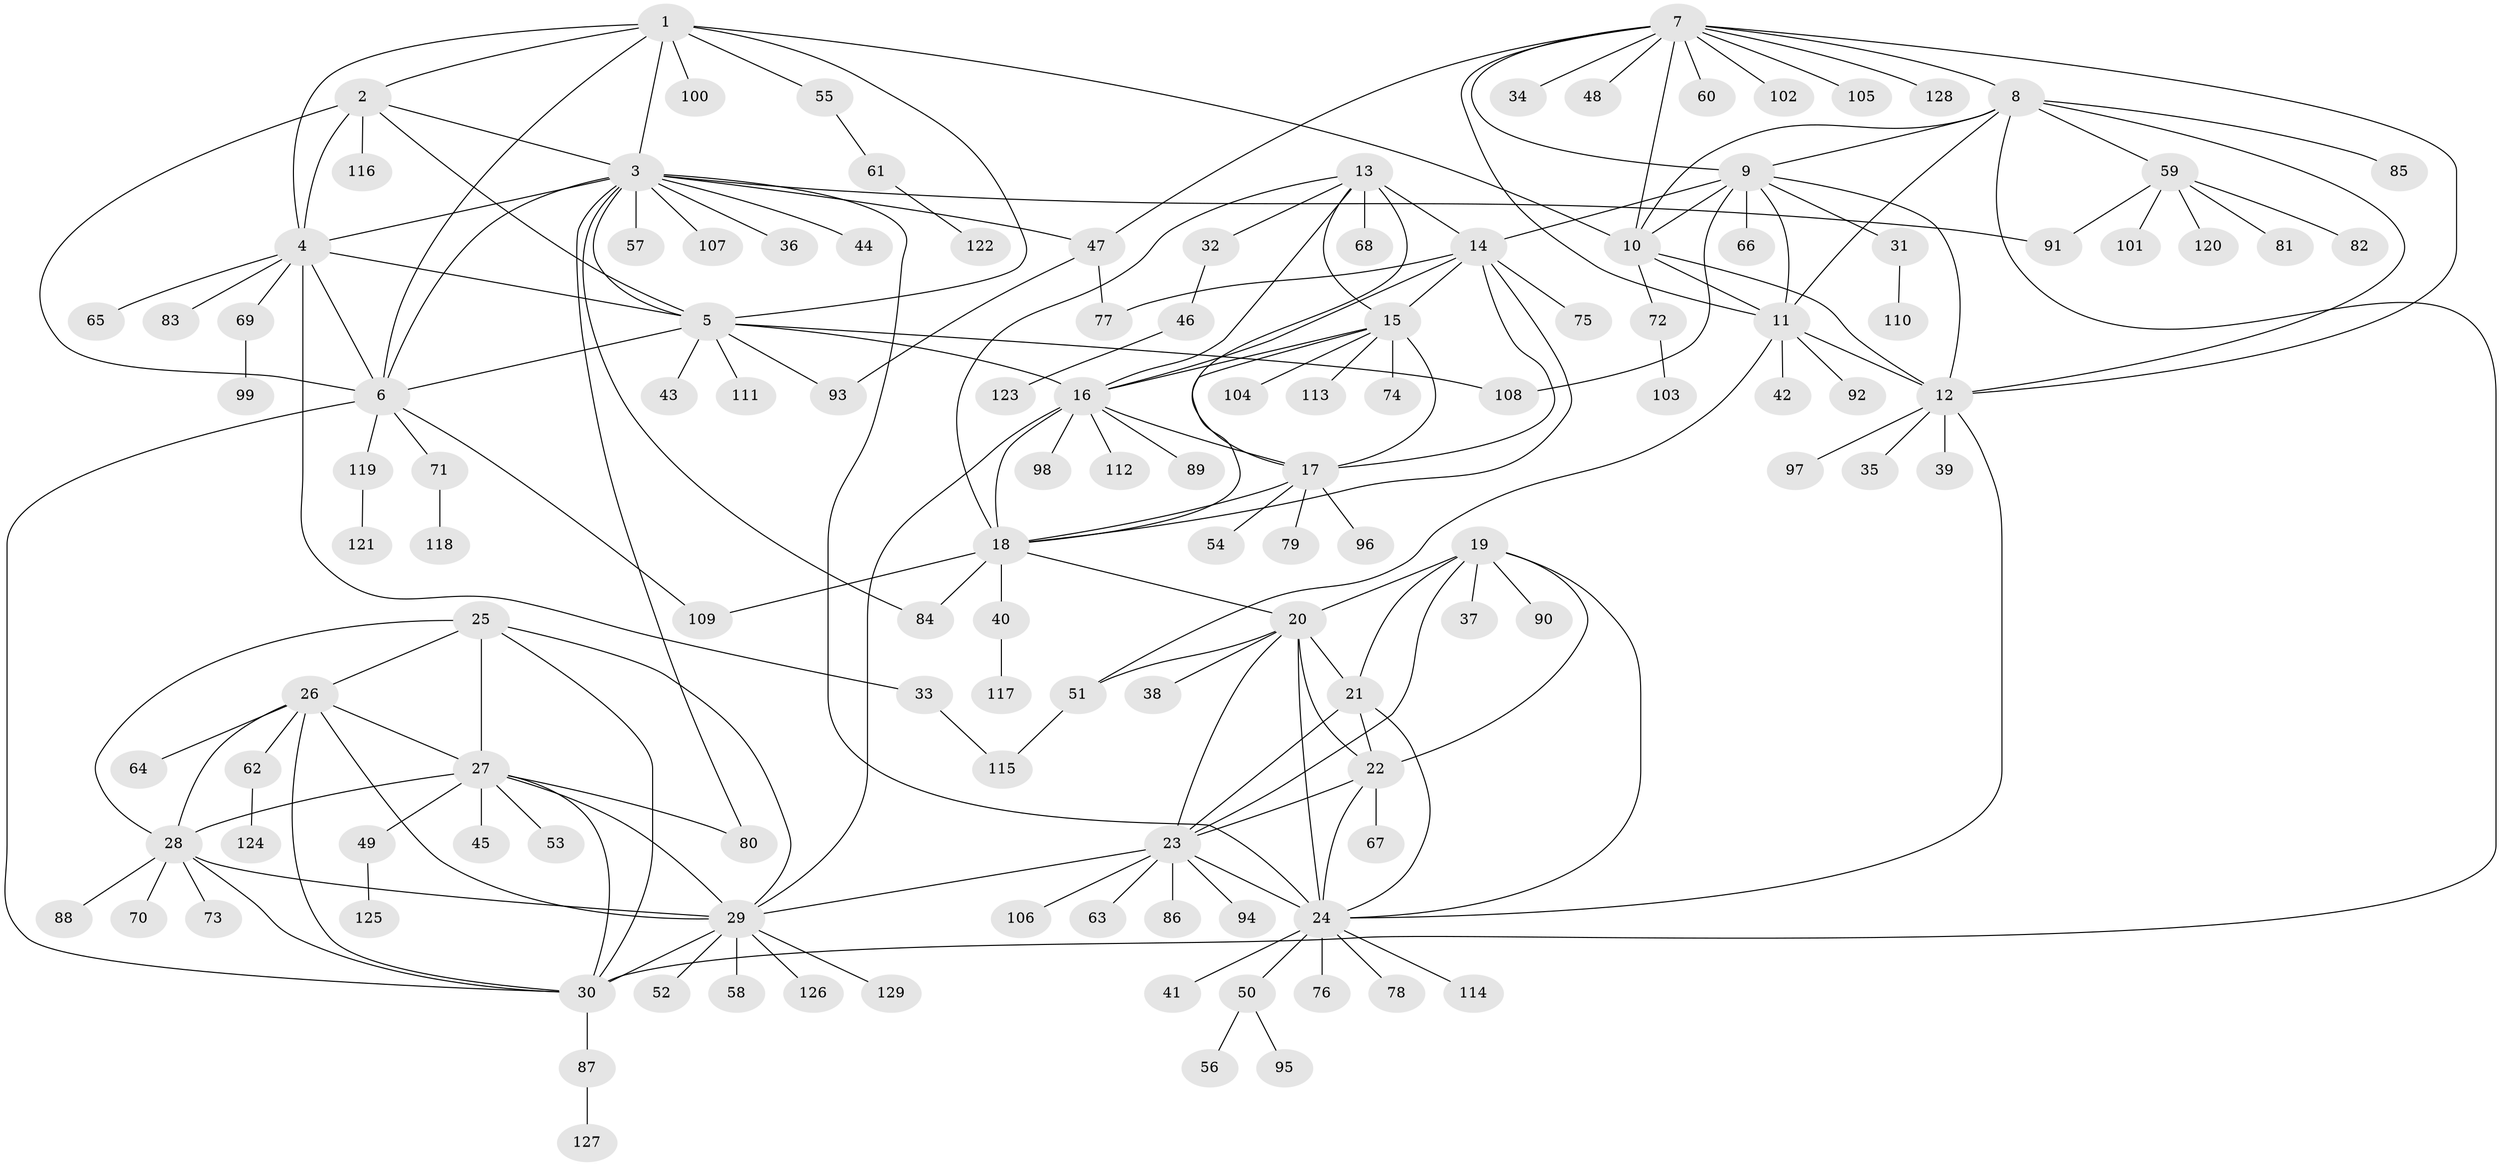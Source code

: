 // Generated by graph-tools (version 1.1) at 2025/55/03/09/25 04:55:45]
// undirected, 129 vertices, 194 edges
graph export_dot {
graph [start="1"]
  node [color=gray90,style=filled];
  1;
  2;
  3;
  4;
  5;
  6;
  7;
  8;
  9;
  10;
  11;
  12;
  13;
  14;
  15;
  16;
  17;
  18;
  19;
  20;
  21;
  22;
  23;
  24;
  25;
  26;
  27;
  28;
  29;
  30;
  31;
  32;
  33;
  34;
  35;
  36;
  37;
  38;
  39;
  40;
  41;
  42;
  43;
  44;
  45;
  46;
  47;
  48;
  49;
  50;
  51;
  52;
  53;
  54;
  55;
  56;
  57;
  58;
  59;
  60;
  61;
  62;
  63;
  64;
  65;
  66;
  67;
  68;
  69;
  70;
  71;
  72;
  73;
  74;
  75;
  76;
  77;
  78;
  79;
  80;
  81;
  82;
  83;
  84;
  85;
  86;
  87;
  88;
  89;
  90;
  91;
  92;
  93;
  94;
  95;
  96;
  97;
  98;
  99;
  100;
  101;
  102;
  103;
  104;
  105;
  106;
  107;
  108;
  109;
  110;
  111;
  112;
  113;
  114;
  115;
  116;
  117;
  118;
  119;
  120;
  121;
  122;
  123;
  124;
  125;
  126;
  127;
  128;
  129;
  1 -- 2;
  1 -- 3;
  1 -- 4;
  1 -- 5;
  1 -- 6;
  1 -- 10;
  1 -- 55;
  1 -- 100;
  2 -- 3;
  2 -- 4;
  2 -- 5;
  2 -- 6;
  2 -- 116;
  3 -- 4;
  3 -- 5;
  3 -- 6;
  3 -- 24;
  3 -- 36;
  3 -- 44;
  3 -- 47;
  3 -- 57;
  3 -- 80;
  3 -- 84;
  3 -- 91;
  3 -- 107;
  4 -- 5;
  4 -- 6;
  4 -- 33;
  4 -- 65;
  4 -- 69;
  4 -- 83;
  5 -- 6;
  5 -- 16;
  5 -- 43;
  5 -- 93;
  5 -- 108;
  5 -- 111;
  6 -- 30;
  6 -- 71;
  6 -- 109;
  6 -- 119;
  7 -- 8;
  7 -- 9;
  7 -- 10;
  7 -- 11;
  7 -- 12;
  7 -- 34;
  7 -- 47;
  7 -- 48;
  7 -- 60;
  7 -- 102;
  7 -- 105;
  7 -- 128;
  8 -- 9;
  8 -- 10;
  8 -- 11;
  8 -- 12;
  8 -- 30;
  8 -- 59;
  8 -- 85;
  9 -- 10;
  9 -- 11;
  9 -- 12;
  9 -- 14;
  9 -- 31;
  9 -- 66;
  9 -- 108;
  10 -- 11;
  10 -- 12;
  10 -- 72;
  11 -- 12;
  11 -- 42;
  11 -- 51;
  11 -- 92;
  12 -- 24;
  12 -- 35;
  12 -- 39;
  12 -- 97;
  13 -- 14;
  13 -- 15;
  13 -- 16;
  13 -- 17;
  13 -- 18;
  13 -- 32;
  13 -- 68;
  14 -- 15;
  14 -- 16;
  14 -- 17;
  14 -- 18;
  14 -- 75;
  14 -- 77;
  15 -- 16;
  15 -- 17;
  15 -- 18;
  15 -- 74;
  15 -- 104;
  15 -- 113;
  16 -- 17;
  16 -- 18;
  16 -- 29;
  16 -- 89;
  16 -- 98;
  16 -- 112;
  17 -- 18;
  17 -- 54;
  17 -- 79;
  17 -- 96;
  18 -- 20;
  18 -- 40;
  18 -- 84;
  18 -- 109;
  19 -- 20;
  19 -- 21;
  19 -- 22;
  19 -- 23;
  19 -- 24;
  19 -- 37;
  19 -- 90;
  20 -- 21;
  20 -- 22;
  20 -- 23;
  20 -- 24;
  20 -- 38;
  20 -- 51;
  21 -- 22;
  21 -- 23;
  21 -- 24;
  22 -- 23;
  22 -- 24;
  22 -- 67;
  23 -- 24;
  23 -- 29;
  23 -- 63;
  23 -- 86;
  23 -- 94;
  23 -- 106;
  24 -- 41;
  24 -- 50;
  24 -- 76;
  24 -- 78;
  24 -- 114;
  25 -- 26;
  25 -- 27;
  25 -- 28;
  25 -- 29;
  25 -- 30;
  26 -- 27;
  26 -- 28;
  26 -- 29;
  26 -- 30;
  26 -- 62;
  26 -- 64;
  27 -- 28;
  27 -- 29;
  27 -- 30;
  27 -- 45;
  27 -- 49;
  27 -- 53;
  27 -- 80;
  28 -- 29;
  28 -- 30;
  28 -- 70;
  28 -- 73;
  28 -- 88;
  29 -- 30;
  29 -- 52;
  29 -- 58;
  29 -- 126;
  29 -- 129;
  30 -- 87;
  31 -- 110;
  32 -- 46;
  33 -- 115;
  40 -- 117;
  46 -- 123;
  47 -- 77;
  47 -- 93;
  49 -- 125;
  50 -- 56;
  50 -- 95;
  51 -- 115;
  55 -- 61;
  59 -- 81;
  59 -- 82;
  59 -- 91;
  59 -- 101;
  59 -- 120;
  61 -- 122;
  62 -- 124;
  69 -- 99;
  71 -- 118;
  72 -- 103;
  87 -- 127;
  119 -- 121;
}
